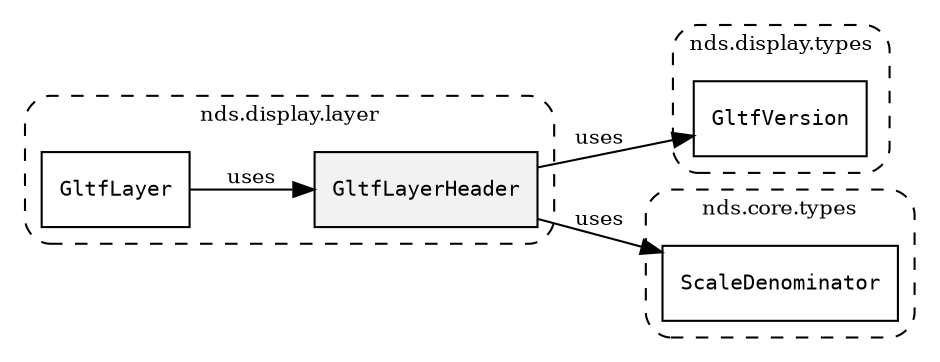 /**
 * This dot file creates symbol collaboration diagram for GltfLayerHeader.
 */
digraph ZSERIO
{
    node [shape=box, fontsize=10];
    rankdir="LR";
    fontsize=10;
    tooltip="GltfLayerHeader collaboration diagram";

    subgraph "cluster_nds.display.layer"
    {
        style="dashed, rounded";
        label="nds.display.layer";
        tooltip="Package nds.display.layer";
        href="../../../content/packages/nds.display.layer.html#Package-nds-display-layer";
        target="_parent";

        "GltfLayerHeader" [style="filled", fillcolor="#0000000D", target="_parent", label=<<font face="monospace"><table align="center" border="0" cellspacing="0" cellpadding="0"><tr><td href="../../../content/packages/nds.display.layer.html#Structure-GltfLayerHeader" title="Structure defined in nds.display.layer">GltfLayerHeader</td></tr></table></font>>];
        "GltfLayer" [target="_parent", label=<<font face="monospace"><table align="center" border="0" cellspacing="0" cellpadding="0"><tr><td href="../../../content/packages/nds.display.layer.html#Structure-GltfLayer" title="Structure defined in nds.display.layer">GltfLayer</td></tr></table></font>>];
    }

    subgraph "cluster_nds.display.types"
    {
        style="dashed, rounded";
        label="nds.display.types";
        tooltip="Package nds.display.types";
        href="../../../content/packages/nds.display.types.html#Package-nds-display-types";
        target="_parent";

        "GltfVersion" [target="_parent", label=<<font face="monospace"><table align="center" border="0" cellspacing="0" cellpadding="0"><tr><td href="../../../content/packages/nds.display.types.html#Enum-GltfVersion" title="Enum defined in nds.display.types">GltfVersion</td></tr></table></font>>];
    }

    subgraph "cluster_nds.core.types"
    {
        style="dashed, rounded";
        label="nds.core.types";
        tooltip="Package nds.core.types";
        href="../../../content/packages/nds.core.types.html#Package-nds-core-types";
        target="_parent";

        "ScaleDenominator" [target="_parent", label=<<font face="monospace"><table align="center" border="0" cellspacing="0" cellpadding="0"><tr><td href="../../../content/packages/nds.core.types.html#Subtype-ScaleDenominator" title="Subtype defined in nds.core.types">ScaleDenominator</td></tr></table></font>>];
    }

    "GltfLayerHeader" -> "GltfVersion" [label="uses", fontsize=10];
    "GltfLayerHeader" -> "ScaleDenominator" [label="uses", fontsize=10];
    "GltfLayer" -> "GltfLayerHeader" [label="uses", fontsize=10];
}
